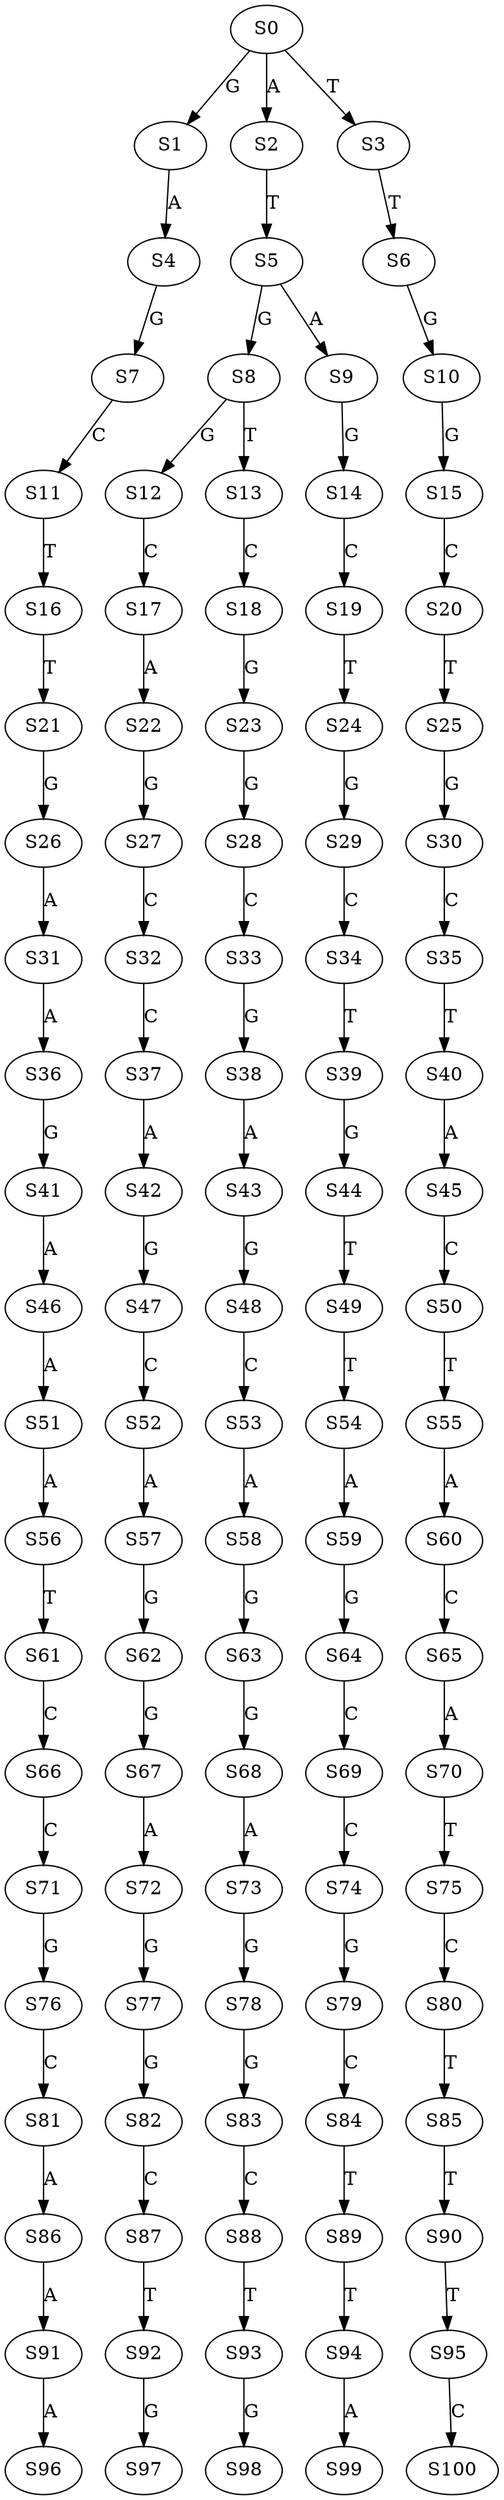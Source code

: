 strict digraph  {
	S0 -> S1 [ label = G ];
	S0 -> S2 [ label = A ];
	S0 -> S3 [ label = T ];
	S1 -> S4 [ label = A ];
	S2 -> S5 [ label = T ];
	S3 -> S6 [ label = T ];
	S4 -> S7 [ label = G ];
	S5 -> S8 [ label = G ];
	S5 -> S9 [ label = A ];
	S6 -> S10 [ label = G ];
	S7 -> S11 [ label = C ];
	S8 -> S12 [ label = G ];
	S8 -> S13 [ label = T ];
	S9 -> S14 [ label = G ];
	S10 -> S15 [ label = G ];
	S11 -> S16 [ label = T ];
	S12 -> S17 [ label = C ];
	S13 -> S18 [ label = C ];
	S14 -> S19 [ label = C ];
	S15 -> S20 [ label = C ];
	S16 -> S21 [ label = T ];
	S17 -> S22 [ label = A ];
	S18 -> S23 [ label = G ];
	S19 -> S24 [ label = T ];
	S20 -> S25 [ label = T ];
	S21 -> S26 [ label = G ];
	S22 -> S27 [ label = G ];
	S23 -> S28 [ label = G ];
	S24 -> S29 [ label = G ];
	S25 -> S30 [ label = G ];
	S26 -> S31 [ label = A ];
	S27 -> S32 [ label = C ];
	S28 -> S33 [ label = C ];
	S29 -> S34 [ label = C ];
	S30 -> S35 [ label = C ];
	S31 -> S36 [ label = A ];
	S32 -> S37 [ label = C ];
	S33 -> S38 [ label = G ];
	S34 -> S39 [ label = T ];
	S35 -> S40 [ label = T ];
	S36 -> S41 [ label = G ];
	S37 -> S42 [ label = A ];
	S38 -> S43 [ label = A ];
	S39 -> S44 [ label = G ];
	S40 -> S45 [ label = A ];
	S41 -> S46 [ label = A ];
	S42 -> S47 [ label = G ];
	S43 -> S48 [ label = G ];
	S44 -> S49 [ label = T ];
	S45 -> S50 [ label = C ];
	S46 -> S51 [ label = A ];
	S47 -> S52 [ label = C ];
	S48 -> S53 [ label = C ];
	S49 -> S54 [ label = T ];
	S50 -> S55 [ label = T ];
	S51 -> S56 [ label = A ];
	S52 -> S57 [ label = A ];
	S53 -> S58 [ label = A ];
	S54 -> S59 [ label = A ];
	S55 -> S60 [ label = A ];
	S56 -> S61 [ label = T ];
	S57 -> S62 [ label = G ];
	S58 -> S63 [ label = G ];
	S59 -> S64 [ label = G ];
	S60 -> S65 [ label = C ];
	S61 -> S66 [ label = C ];
	S62 -> S67 [ label = G ];
	S63 -> S68 [ label = G ];
	S64 -> S69 [ label = C ];
	S65 -> S70 [ label = A ];
	S66 -> S71 [ label = C ];
	S67 -> S72 [ label = A ];
	S68 -> S73 [ label = A ];
	S69 -> S74 [ label = C ];
	S70 -> S75 [ label = T ];
	S71 -> S76 [ label = G ];
	S72 -> S77 [ label = G ];
	S73 -> S78 [ label = G ];
	S74 -> S79 [ label = G ];
	S75 -> S80 [ label = C ];
	S76 -> S81 [ label = C ];
	S77 -> S82 [ label = G ];
	S78 -> S83 [ label = G ];
	S79 -> S84 [ label = C ];
	S80 -> S85 [ label = T ];
	S81 -> S86 [ label = A ];
	S82 -> S87 [ label = C ];
	S83 -> S88 [ label = C ];
	S84 -> S89 [ label = T ];
	S85 -> S90 [ label = T ];
	S86 -> S91 [ label = A ];
	S87 -> S92 [ label = T ];
	S88 -> S93 [ label = T ];
	S89 -> S94 [ label = T ];
	S90 -> S95 [ label = T ];
	S91 -> S96 [ label = A ];
	S92 -> S97 [ label = G ];
	S93 -> S98 [ label = G ];
	S94 -> S99 [ label = A ];
	S95 -> S100 [ label = C ];
}
